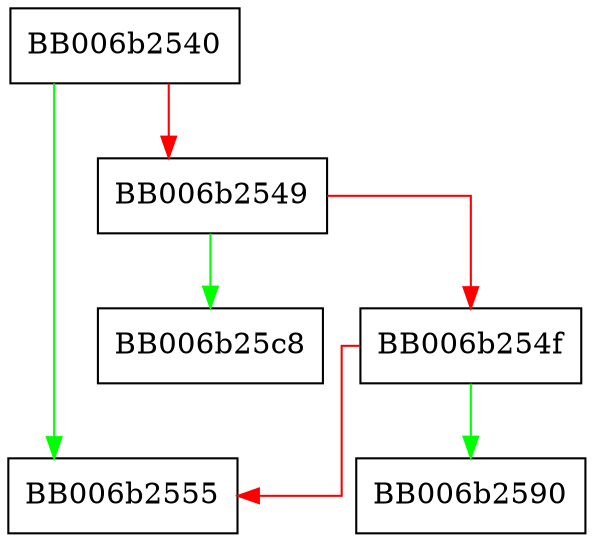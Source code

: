 digraph rsa_to_RSA_pem_encode {
  node [shape="box"];
  graph [splines=ortho];
  BB006b2540 -> BB006b2555 [color="green"];
  BB006b2540 -> BB006b2549 [color="red"];
  BB006b2549 -> BB006b25c8 [color="green"];
  BB006b2549 -> BB006b254f [color="red"];
  BB006b254f -> BB006b2590 [color="green"];
  BB006b254f -> BB006b2555 [color="red"];
}
